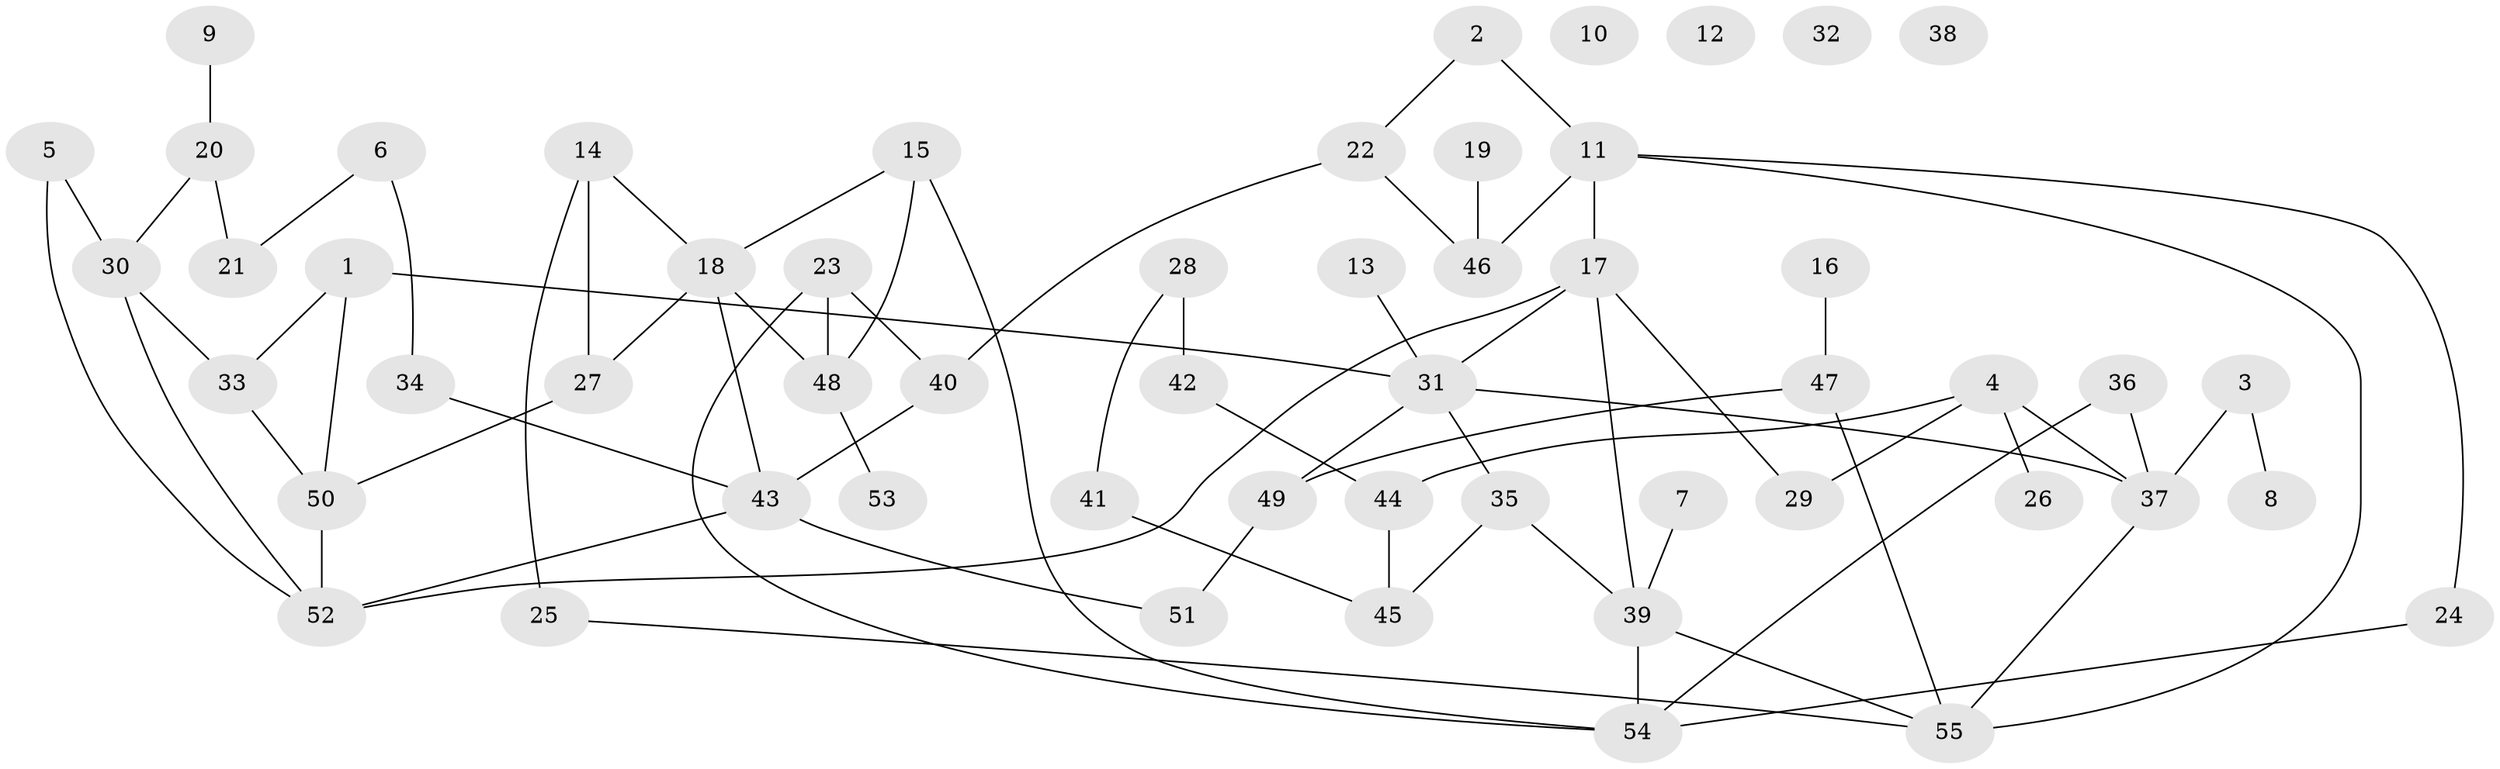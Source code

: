 // Generated by graph-tools (version 1.1) at 2025/40/03/09/25 04:40:17]
// undirected, 55 vertices, 74 edges
graph export_dot {
graph [start="1"]
  node [color=gray90,style=filled];
  1;
  2;
  3;
  4;
  5;
  6;
  7;
  8;
  9;
  10;
  11;
  12;
  13;
  14;
  15;
  16;
  17;
  18;
  19;
  20;
  21;
  22;
  23;
  24;
  25;
  26;
  27;
  28;
  29;
  30;
  31;
  32;
  33;
  34;
  35;
  36;
  37;
  38;
  39;
  40;
  41;
  42;
  43;
  44;
  45;
  46;
  47;
  48;
  49;
  50;
  51;
  52;
  53;
  54;
  55;
  1 -- 31;
  1 -- 33;
  1 -- 50;
  2 -- 11;
  2 -- 22;
  3 -- 8;
  3 -- 37;
  4 -- 26;
  4 -- 29;
  4 -- 37;
  4 -- 44;
  5 -- 30;
  5 -- 52;
  6 -- 21;
  6 -- 34;
  7 -- 39;
  9 -- 20;
  11 -- 17;
  11 -- 24;
  11 -- 46;
  11 -- 55;
  13 -- 31;
  14 -- 18;
  14 -- 25;
  14 -- 27;
  15 -- 18;
  15 -- 48;
  15 -- 54;
  16 -- 47;
  17 -- 29;
  17 -- 31;
  17 -- 39;
  17 -- 52;
  18 -- 27;
  18 -- 43;
  18 -- 48;
  19 -- 46;
  20 -- 21;
  20 -- 30;
  22 -- 40;
  22 -- 46;
  23 -- 40;
  23 -- 48;
  23 -- 54;
  24 -- 54;
  25 -- 55;
  27 -- 50;
  28 -- 41;
  28 -- 42;
  30 -- 33;
  30 -- 52;
  31 -- 35;
  31 -- 37;
  31 -- 49;
  33 -- 50;
  34 -- 43;
  35 -- 39;
  35 -- 45;
  36 -- 37;
  36 -- 54;
  37 -- 55;
  39 -- 54;
  39 -- 55;
  40 -- 43;
  41 -- 45;
  42 -- 44;
  43 -- 51;
  43 -- 52;
  44 -- 45;
  47 -- 49;
  47 -- 55;
  48 -- 53;
  49 -- 51;
  50 -- 52;
}
